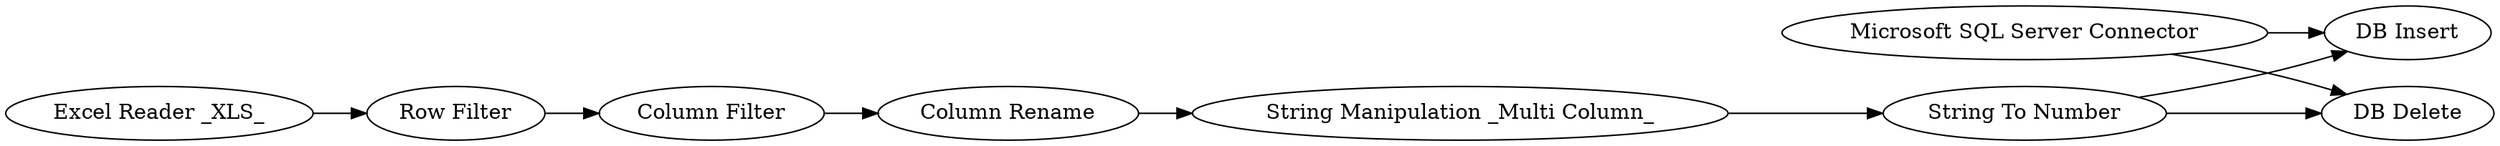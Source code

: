 digraph {
	1 [label="Excel Reader _XLS_"]
	2 [label="Row Filter"]
	3 [label="Microsoft SQL Server Connector"]
	5 [label="Column Rename"]
	6 [label="String To Number"]
	7 [label="DB Insert"]
	8 [label="DB Delete"]
	9 [label="Column Filter"]
	12 [label="String Manipulation _Multi Column_"]
	1 -> 2
	2 -> 9
	3 -> 7
	3 -> 8
	5 -> 12
	6 -> 7
	6 -> 8
	9 -> 5
	12 -> 6
	rankdir=LR
}
